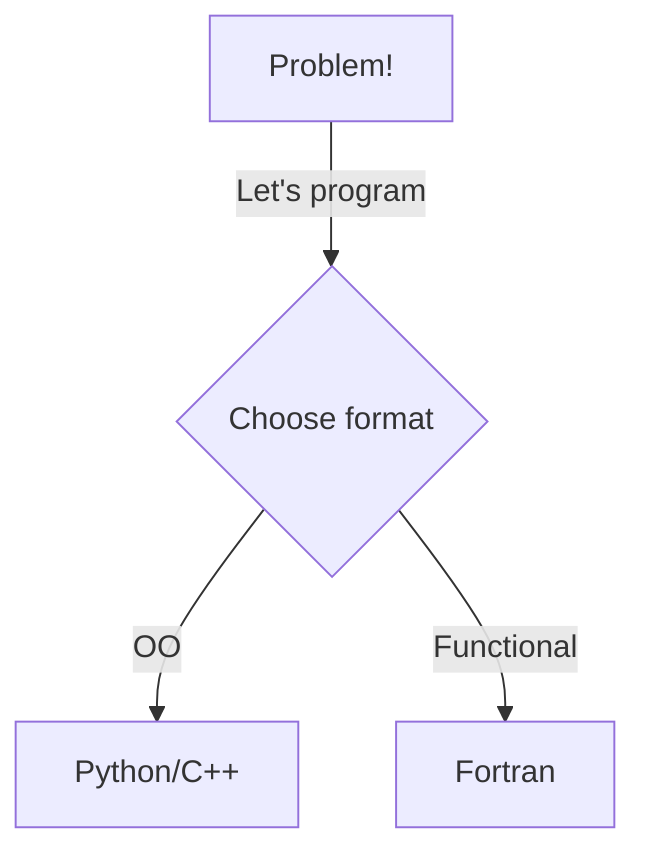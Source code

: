 flowchart TD
    A[Problem!] -->|Let's program| B{Choose format}
    B --> |OO|C[Python/C++]
    B --> |Functional|D[Fortran]